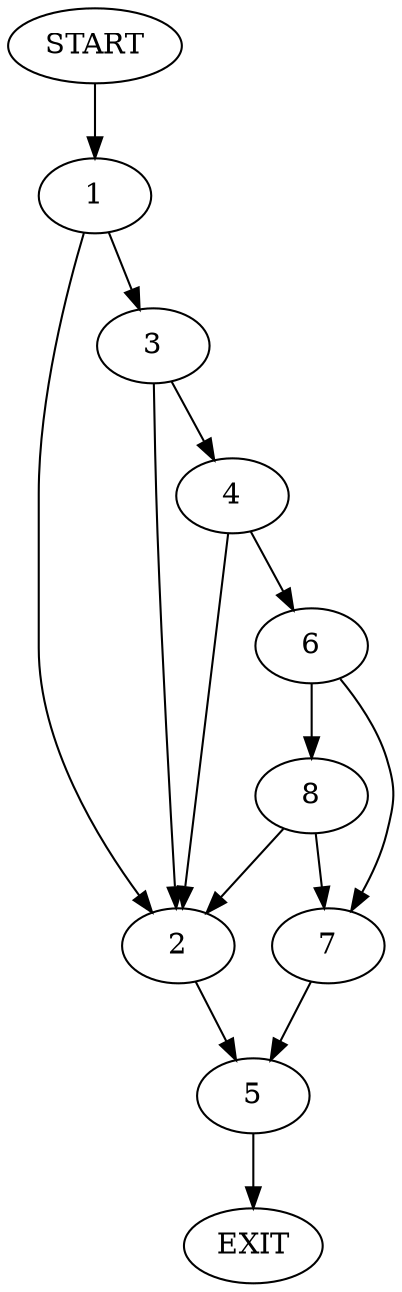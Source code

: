digraph {
0 [label="START"];
1;
2;
3;
4;
5;
6;
7;
8;
9 [label="EXIT"];
0 -> 1;
1 -> 2;
1 -> 3;
3 -> 2;
3 -> 4;
2 -> 5;
4 -> 2;
4 -> 6;
6 -> 7;
6 -> 8;
8 -> 2;
8 -> 7;
7 -> 5;
5 -> 9;
}